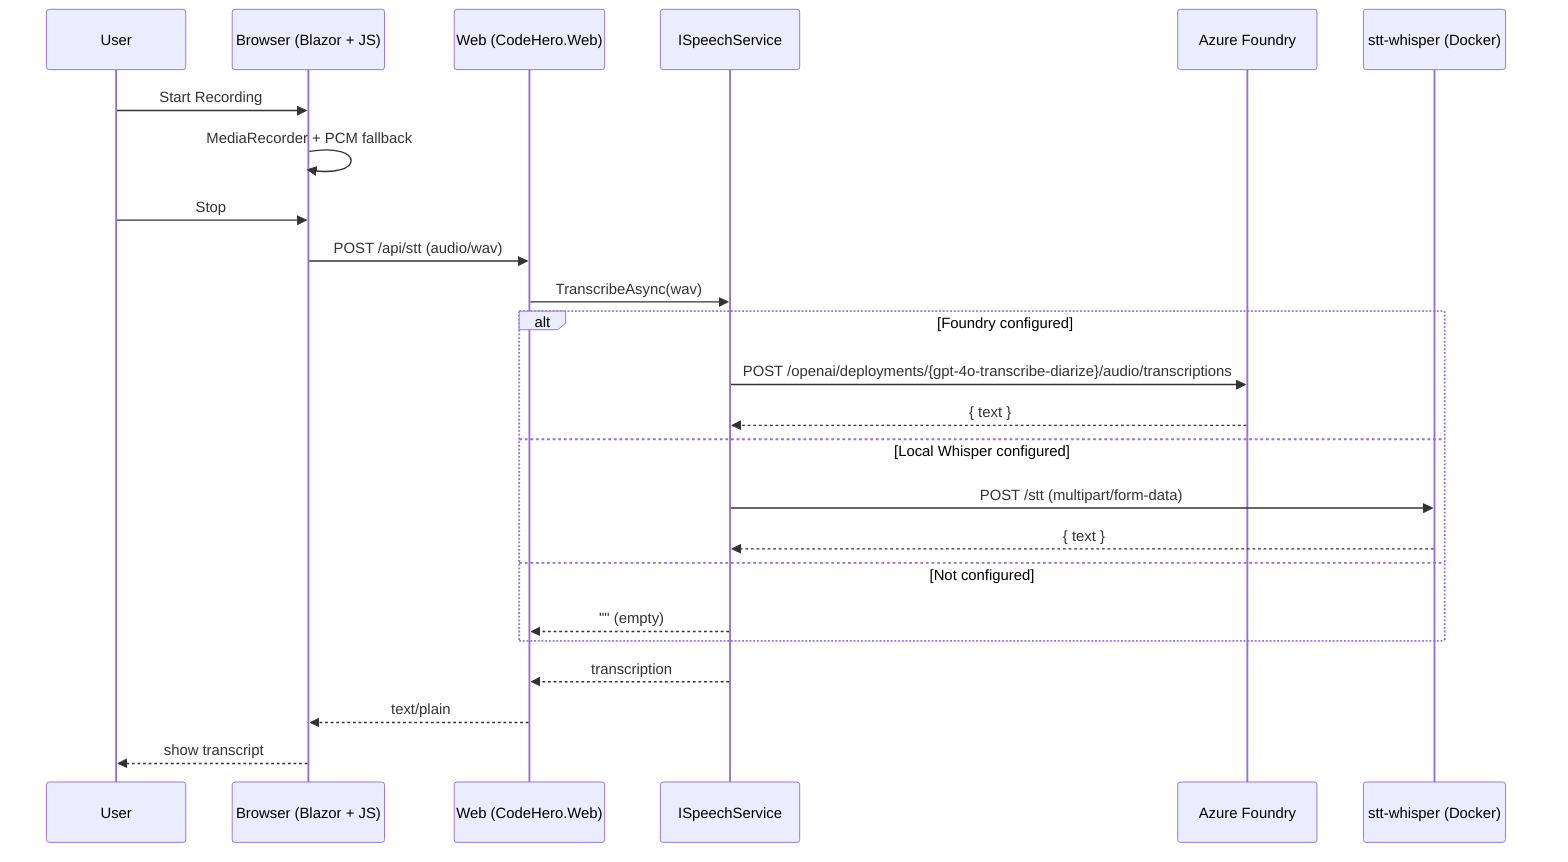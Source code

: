 sequenceDiagram
  participant User
  participant Browser as Browser (Blazor + JS)
  participant Web as Web (CodeHero.Web)
  participant Speech as ISpeechService
  participant Foundry as Azure Foundry
  participant Whisper as stt-whisper (Docker)

  User->>Browser: Start Recording
  Browser->>Browser: MediaRecorder + PCM fallback
  User->>Browser: Stop
  Browser->>Web: POST /api/stt (audio/wav)
  Web->>Speech: TranscribeAsync(wav)
  alt Foundry configured
    Speech->>Foundry: POST /openai/deployments/{gpt-4o-transcribe-diarize}/audio/transcriptions
    Foundry-->>Speech: { text }
  else Local Whisper configured
    Speech->>Whisper: POST /stt (multipart/form-data)
    Whisper-->>Speech: { text }
  else Not configured
    Speech-->>Web: "" (empty)
  end
  Speech-->>Web: transcription
  Web-->>Browser: text/plain
  Browser-->>User: show transcript
